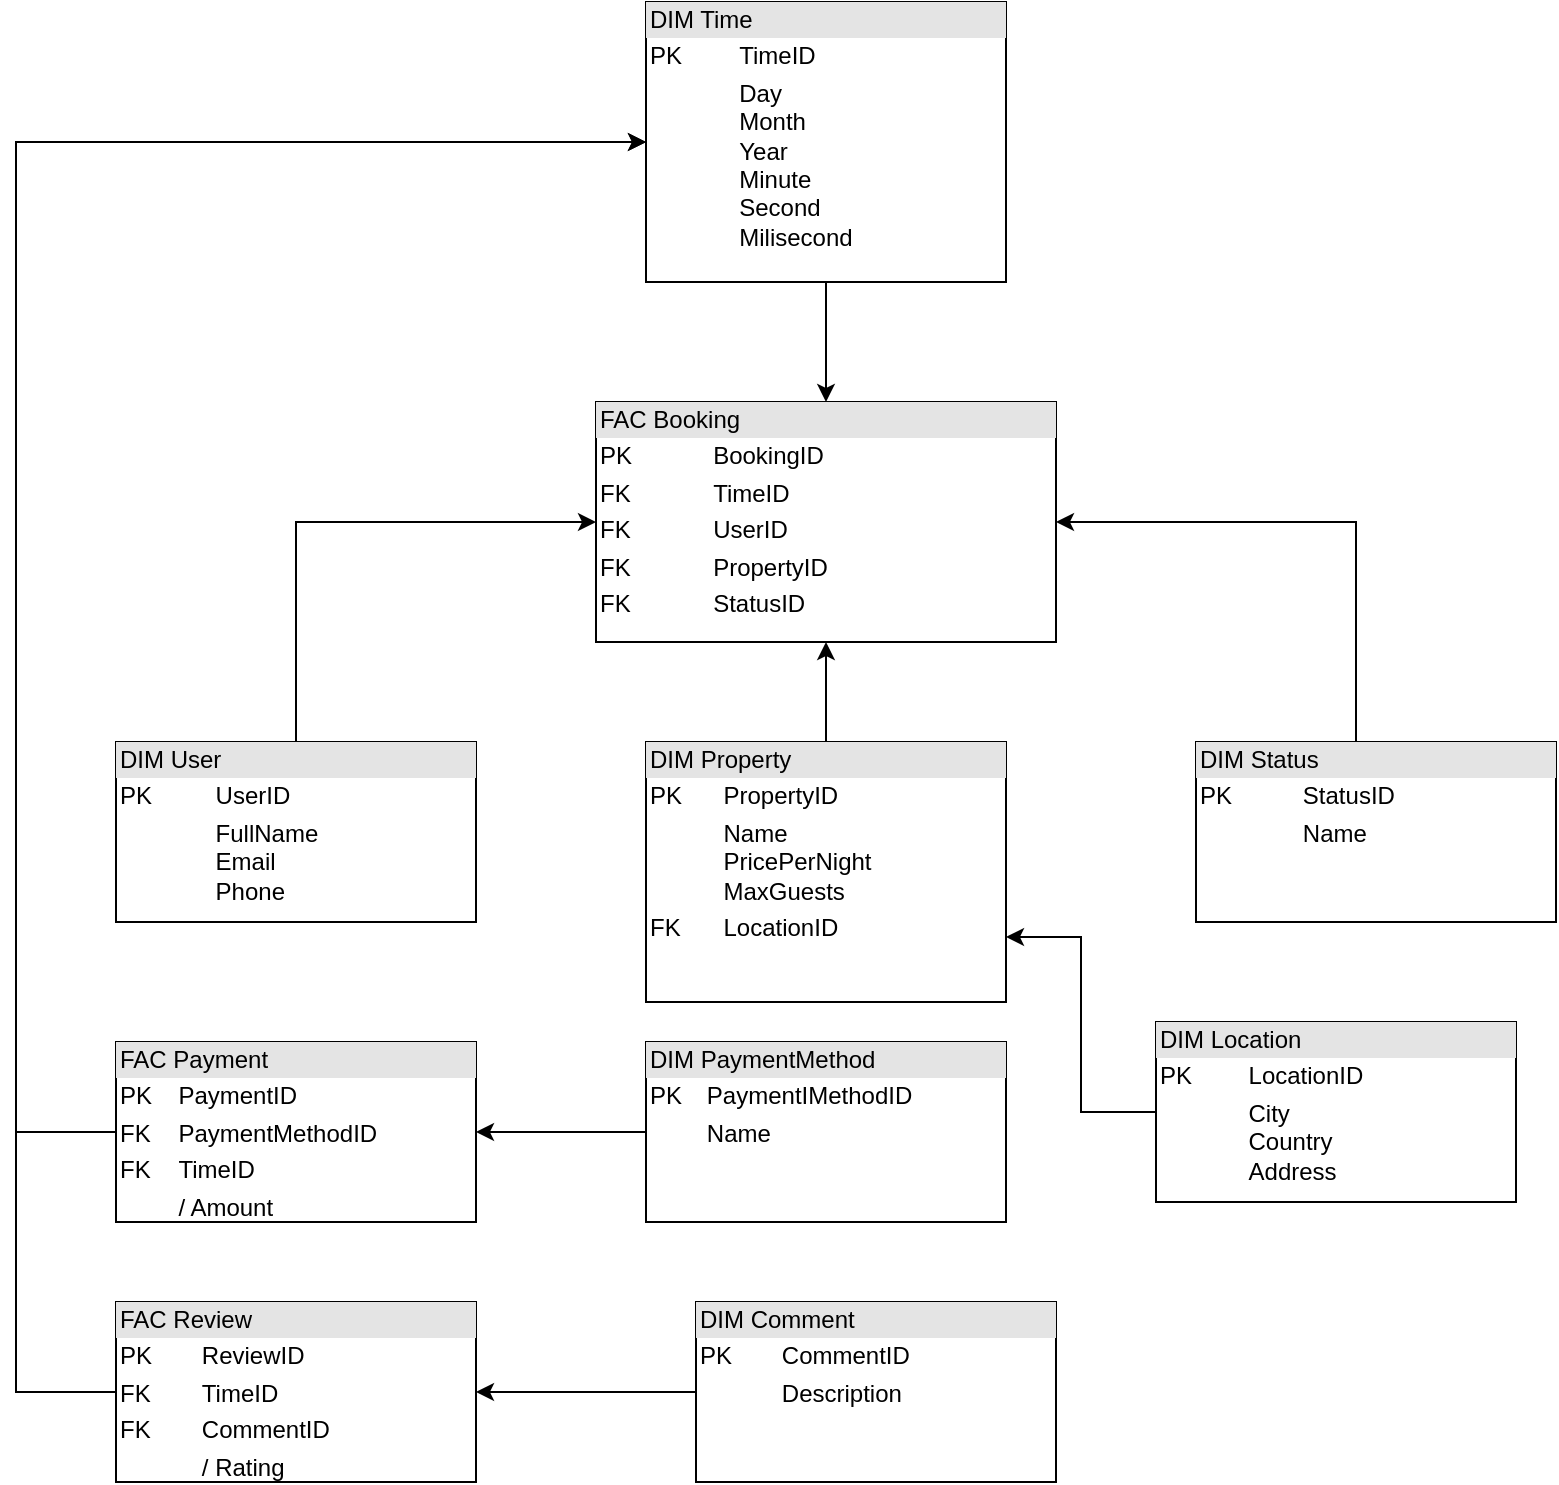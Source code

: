 <mxfile version="28.2.7">
  <diagram name="Page-1" id="5d8MDJqLQfdHxgMjipBL">
    <mxGraphModel dx="1426" dy="1911" grid="1" gridSize="10" guides="1" tooltips="1" connect="1" arrows="1" fold="1" page="1" pageScale="1" pageWidth="850" pageHeight="1100" math="0" shadow="0">
      <root>
        <mxCell id="0" />
        <mxCell id="1" parent="0" />
        <mxCell id="C-zPTwnrqG5QWfcr8ADA-1" value="&lt;div style=&quot;box-sizing: border-box; width: 100%; background: rgb(228, 228, 228); padding: 2px;&quot;&gt;FAC Booking&lt;/div&gt;&lt;table style=&quot;width:100%;font-size:1em;&quot; cellpadding=&quot;2&quot; cellspacing=&quot;0&quot;&gt;&lt;tbody&gt;&lt;tr&gt;&lt;td&gt;PK&lt;/td&gt;&lt;td&gt;BookingID&lt;/td&gt;&lt;/tr&gt;&lt;tr&gt;&lt;td&gt;FK&lt;/td&gt;&lt;td&gt;TimeID&lt;/td&gt;&lt;/tr&gt;&lt;tr&gt;&lt;td&gt;FK&lt;/td&gt;&lt;td&gt;UserID&lt;/td&gt;&lt;/tr&gt;&lt;tr&gt;&lt;td&gt;FK&lt;/td&gt;&lt;td&gt;PropertyID&lt;/td&gt;&lt;/tr&gt;&lt;tr&gt;&lt;td&gt;FK&lt;/td&gt;&lt;td&gt;StatusID&lt;/td&gt;&lt;/tr&gt;&lt;/tbody&gt;&lt;/table&gt;" style="verticalAlign=top;align=left;overflow=fill;html=1;whiteSpace=wrap;" vertex="1" parent="1">
          <mxGeometry x="340" y="170" width="230" height="120" as="geometry" />
        </mxCell>
        <mxCell id="C-zPTwnrqG5QWfcr8ADA-24" style="edgeStyle=orthogonalEdgeStyle;rounded=0;orthogonalLoop=1;jettySize=auto;html=1;" edge="1" parent="1" source="C-zPTwnrqG5QWfcr8ADA-2" target="C-zPTwnrqG5QWfcr8ADA-15">
          <mxGeometry relative="1" as="geometry">
            <Array as="points">
              <mxPoint x="50" y="535" />
              <mxPoint x="50" y="40" />
            </Array>
          </mxGeometry>
        </mxCell>
        <mxCell id="C-zPTwnrqG5QWfcr8ADA-2" value="&lt;div style=&quot;box-sizing: border-box; width: 100%; background: rgb(228, 228, 228); padding: 2px;&quot;&gt;FAC Payment&lt;/div&gt;&lt;table style=&quot;width:100%;font-size:1em;&quot; cellpadding=&quot;2&quot; cellspacing=&quot;0&quot;&gt;&lt;tbody&gt;&lt;tr&gt;&lt;td&gt;PK&lt;/td&gt;&lt;td&gt;PaymentID&lt;/td&gt;&lt;/tr&gt;&lt;tr&gt;&lt;td&gt;FK&lt;/td&gt;&lt;td&gt;PaymentMethodID&lt;/td&gt;&lt;/tr&gt;&lt;tr&gt;&lt;td&gt;FK&lt;/td&gt;&lt;td&gt;TimeID&lt;/td&gt;&lt;/tr&gt;&lt;tr&gt;&lt;td&gt;&lt;br&gt;&lt;/td&gt;&lt;td&gt;/ Amount&lt;/td&gt;&lt;/tr&gt;&lt;tr&gt;&lt;td&gt;&lt;/td&gt;&lt;td&gt;&lt;br&gt;&lt;/td&gt;&lt;/tr&gt;&lt;/tbody&gt;&lt;/table&gt;" style="verticalAlign=top;align=left;overflow=fill;html=1;whiteSpace=wrap;" vertex="1" parent="1">
          <mxGeometry x="100" y="490" width="180" height="90" as="geometry" />
        </mxCell>
        <mxCell id="C-zPTwnrqG5QWfcr8ADA-23" style="edgeStyle=orthogonalEdgeStyle;rounded=0;orthogonalLoop=1;jettySize=auto;html=1;" edge="1" parent="1" source="C-zPTwnrqG5QWfcr8ADA-3" target="C-zPTwnrqG5QWfcr8ADA-15">
          <mxGeometry relative="1" as="geometry">
            <Array as="points">
              <mxPoint x="50" y="665" />
              <mxPoint x="50" y="40" />
            </Array>
          </mxGeometry>
        </mxCell>
        <mxCell id="C-zPTwnrqG5QWfcr8ADA-3" value="&lt;div style=&quot;box-sizing: border-box; width: 100%; background: rgb(228, 228, 228); padding: 2px;&quot;&gt;FAC Review&lt;/div&gt;&lt;table style=&quot;width:100%;font-size:1em;&quot; cellpadding=&quot;2&quot; cellspacing=&quot;0&quot;&gt;&lt;tbody&gt;&lt;tr&gt;&lt;td&gt;PK&lt;/td&gt;&lt;td&gt;ReviewID&lt;/td&gt;&lt;/tr&gt;&lt;tr&gt;&lt;td&gt;FK&lt;/td&gt;&lt;td&gt;TimeID&lt;/td&gt;&lt;/tr&gt;&lt;tr&gt;&lt;td&gt;FK&lt;/td&gt;&lt;td&gt;CommentID&lt;/td&gt;&lt;/tr&gt;&lt;tr&gt;&lt;td&gt;&lt;br&gt;&lt;/td&gt;&lt;td&gt;/ Rating&lt;/td&gt;&lt;/tr&gt;&lt;/tbody&gt;&lt;/table&gt;" style="verticalAlign=top;align=left;overflow=fill;html=1;whiteSpace=wrap;" vertex="1" parent="1">
          <mxGeometry x="100" y="620" width="180" height="90" as="geometry" />
        </mxCell>
        <mxCell id="C-zPTwnrqG5QWfcr8ADA-25" style="edgeStyle=orthogonalEdgeStyle;rounded=0;orthogonalLoop=1;jettySize=auto;html=1;entryX=1;entryY=0.5;entryDx=0;entryDy=0;" edge="1" parent="1" source="C-zPTwnrqG5QWfcr8ADA-5" target="C-zPTwnrqG5QWfcr8ADA-2">
          <mxGeometry relative="1" as="geometry" />
        </mxCell>
        <mxCell id="C-zPTwnrqG5QWfcr8ADA-5" value="&lt;div style=&quot;box-sizing: border-box; width: 100%; background: rgb(228, 228, 228); padding: 2px;&quot;&gt;DIM PaymentMethod&lt;/div&gt;&lt;table style=&quot;width:100%;font-size:1em;&quot; cellpadding=&quot;2&quot; cellspacing=&quot;0&quot;&gt;&lt;tbody&gt;&lt;tr&gt;&lt;td&gt;PK&lt;/td&gt;&lt;td&gt;PaymentIMethodID&lt;/td&gt;&lt;/tr&gt;&lt;tr&gt;&lt;td&gt;&lt;br&gt;&lt;/td&gt;&lt;td&gt;Name&lt;/td&gt;&lt;/tr&gt;&lt;tr&gt;&lt;td&gt;&lt;/td&gt;&lt;td&gt;&lt;br&gt;&lt;/td&gt;&lt;/tr&gt;&lt;/tbody&gt;&lt;/table&gt;" style="verticalAlign=top;align=left;overflow=fill;html=1;whiteSpace=wrap;" vertex="1" parent="1">
          <mxGeometry x="365" y="490" width="180" height="90" as="geometry" />
        </mxCell>
        <mxCell id="C-zPTwnrqG5QWfcr8ADA-20" style="edgeStyle=orthogonalEdgeStyle;rounded=0;orthogonalLoop=1;jettySize=auto;html=1;entryX=1;entryY=0.5;entryDx=0;entryDy=0;" edge="1" parent="1" source="C-zPTwnrqG5QWfcr8ADA-11" target="C-zPTwnrqG5QWfcr8ADA-1">
          <mxGeometry relative="1" as="geometry">
            <Array as="points">
              <mxPoint x="720" y="230" />
            </Array>
          </mxGeometry>
        </mxCell>
        <mxCell id="C-zPTwnrqG5QWfcr8ADA-11" value="&lt;div style=&quot;box-sizing: border-box; width: 100%; background: rgb(228, 228, 228); padding: 2px;&quot;&gt;DIM Status&lt;/div&gt;&lt;table style=&quot;width:100%;font-size:1em;&quot; cellpadding=&quot;2&quot; cellspacing=&quot;0&quot;&gt;&lt;tbody&gt;&lt;tr&gt;&lt;td&gt;PK&lt;/td&gt;&lt;td&gt;StatusID&lt;/td&gt;&lt;/tr&gt;&lt;tr&gt;&lt;td&gt;&lt;br&gt;&lt;/td&gt;&lt;td&gt;Name&lt;/td&gt;&lt;/tr&gt;&lt;tr&gt;&lt;td&gt;&lt;/td&gt;&lt;td&gt;&lt;br&gt;&lt;/td&gt;&lt;/tr&gt;&lt;/tbody&gt;&lt;/table&gt;" style="verticalAlign=top;align=left;overflow=fill;html=1;whiteSpace=wrap;" vertex="1" parent="1">
          <mxGeometry x="640" y="340" width="180" height="90" as="geometry" />
        </mxCell>
        <mxCell id="C-zPTwnrqG5QWfcr8ADA-19" style="edgeStyle=orthogonalEdgeStyle;rounded=0;orthogonalLoop=1;jettySize=auto;html=1;exitX=0.5;exitY=0;exitDx=0;exitDy=0;entryX=0.5;entryY=1;entryDx=0;entryDy=0;" edge="1" parent="1" source="C-zPTwnrqG5QWfcr8ADA-12" target="C-zPTwnrqG5QWfcr8ADA-1">
          <mxGeometry relative="1" as="geometry" />
        </mxCell>
        <mxCell id="C-zPTwnrqG5QWfcr8ADA-12" value="&lt;div style=&quot;box-sizing: border-box; width: 100%; background: rgb(228, 228, 228); padding: 2px;&quot;&gt;DIM Property&lt;/div&gt;&lt;table style=&quot;width:100%;font-size:1em;&quot; cellpadding=&quot;2&quot; cellspacing=&quot;0&quot;&gt;&lt;tbody&gt;&lt;tr&gt;&lt;td&gt;PK&lt;/td&gt;&lt;td&gt;PropertyID&lt;/td&gt;&lt;/tr&gt;&lt;tr&gt;&lt;td&gt;&lt;br&gt;&lt;/td&gt;&lt;td&gt;Name&lt;br&gt;PricePerNight&lt;br&gt;MaxGuests&lt;br&gt;&lt;/td&gt;&lt;/tr&gt;&lt;tr&gt;&lt;td&gt;FK&lt;/td&gt;&lt;td&gt;LocationID&lt;/td&gt;&lt;/tr&gt;&lt;tr&gt;&lt;td&gt;&lt;br&gt;&lt;/td&gt;&lt;td&gt;&lt;br&gt;&lt;/td&gt;&lt;/tr&gt;&lt;tr&gt;&lt;td&gt;&lt;br&gt;&lt;/td&gt;&lt;td&gt;&lt;br&gt;&lt;/td&gt;&lt;/tr&gt;&lt;tr&gt;&lt;td&gt;&lt;br&gt;&lt;/td&gt;&lt;td&gt;&lt;br&gt;&lt;/td&gt;&lt;/tr&gt;&lt;tr&gt;&lt;td&gt;&lt;/td&gt;&lt;td&gt;&lt;br&gt;&lt;/td&gt;&lt;/tr&gt;&lt;/tbody&gt;&lt;/table&gt;" style="verticalAlign=top;align=left;overflow=fill;html=1;whiteSpace=wrap;" vertex="1" parent="1">
          <mxGeometry x="365" y="340" width="180" height="130" as="geometry" />
        </mxCell>
        <mxCell id="C-zPTwnrqG5QWfcr8ADA-22" style="edgeStyle=orthogonalEdgeStyle;rounded=0;orthogonalLoop=1;jettySize=auto;html=1;entryX=0.5;entryY=0;entryDx=0;entryDy=0;" edge="1" parent="1" source="C-zPTwnrqG5QWfcr8ADA-15" target="C-zPTwnrqG5QWfcr8ADA-1">
          <mxGeometry relative="1" as="geometry" />
        </mxCell>
        <mxCell id="C-zPTwnrqG5QWfcr8ADA-15" value="&lt;div style=&quot;box-sizing: border-box; width: 100%; background: rgb(228, 228, 228); padding: 2px;&quot;&gt;DIM Time&lt;/div&gt;&lt;table style=&quot;width:100%;font-size:1em;&quot; cellpadding=&quot;2&quot; cellspacing=&quot;0&quot;&gt;&lt;tbody&gt;&lt;tr&gt;&lt;td&gt;PK&lt;/td&gt;&lt;td&gt;TimeID&lt;/td&gt;&lt;/tr&gt;&lt;tr&gt;&lt;td&gt;&lt;br&gt;&lt;/td&gt;&lt;td&gt;Day&lt;br&gt;Month&lt;br&gt;Year&lt;br&gt;Minute&lt;br&gt;Second&lt;br&gt;Milisecond&lt;/td&gt;&lt;/tr&gt;&lt;tr&gt;&lt;td&gt;&lt;/td&gt;&lt;td&gt;&lt;br&gt;&lt;/td&gt;&lt;/tr&gt;&lt;/tbody&gt;&lt;/table&gt;" style="verticalAlign=top;align=left;overflow=fill;html=1;whiteSpace=wrap;" vertex="1" parent="1">
          <mxGeometry x="365" y="-30" width="180" height="140" as="geometry" />
        </mxCell>
        <mxCell id="C-zPTwnrqG5QWfcr8ADA-17" style="edgeStyle=orthogonalEdgeStyle;rounded=0;orthogonalLoop=1;jettySize=auto;html=1;entryX=0;entryY=0.5;entryDx=0;entryDy=0;" edge="1" parent="1" source="C-zPTwnrqG5QWfcr8ADA-16" target="C-zPTwnrqG5QWfcr8ADA-1">
          <mxGeometry relative="1" as="geometry">
            <Array as="points">
              <mxPoint x="190" y="230" />
            </Array>
          </mxGeometry>
        </mxCell>
        <mxCell id="C-zPTwnrqG5QWfcr8ADA-16" value="&lt;div style=&quot;box-sizing: border-box; width: 100%; background: rgb(228, 228, 228); padding: 2px;&quot;&gt;DIM User&lt;/div&gt;&lt;table style=&quot;width:100%;font-size:1em;&quot; cellpadding=&quot;2&quot; cellspacing=&quot;0&quot;&gt;&lt;tbody&gt;&lt;tr&gt;&lt;td&gt;PK&lt;/td&gt;&lt;td&gt;UserID&lt;/td&gt;&lt;/tr&gt;&lt;tr&gt;&lt;td&gt;&lt;br&gt;&lt;/td&gt;&lt;td&gt;FullName&lt;br&gt;Email&lt;br&gt;Phone&lt;/td&gt;&lt;/tr&gt;&lt;tr&gt;&lt;td&gt;&lt;/td&gt;&lt;td&gt;&lt;br&gt;&lt;/td&gt;&lt;/tr&gt;&lt;/tbody&gt;&lt;/table&gt;" style="verticalAlign=top;align=left;overflow=fill;html=1;whiteSpace=wrap;" vertex="1" parent="1">
          <mxGeometry x="100" y="340" width="180" height="90" as="geometry" />
        </mxCell>
        <mxCell id="C-zPTwnrqG5QWfcr8ADA-27" style="edgeStyle=orthogonalEdgeStyle;rounded=0;orthogonalLoop=1;jettySize=auto;html=1;" edge="1" parent="1" source="C-zPTwnrqG5QWfcr8ADA-26" target="C-zPTwnrqG5QWfcr8ADA-3">
          <mxGeometry relative="1" as="geometry" />
        </mxCell>
        <mxCell id="C-zPTwnrqG5QWfcr8ADA-26" value="&lt;div style=&quot;box-sizing: border-box; width: 100%; background: rgb(228, 228, 228); padding: 2px;&quot;&gt;DIM Comment&lt;/div&gt;&lt;table style=&quot;width:100%;font-size:1em;&quot; cellpadding=&quot;2&quot; cellspacing=&quot;0&quot;&gt;&lt;tbody&gt;&lt;tr&gt;&lt;td&gt;PK&lt;/td&gt;&lt;td&gt;CommentID&lt;/td&gt;&lt;/tr&gt;&lt;tr&gt;&lt;td&gt;&lt;br&gt;&lt;/td&gt;&lt;td&gt;Description&lt;/td&gt;&lt;/tr&gt;&lt;tr&gt;&lt;td&gt;&lt;/td&gt;&lt;td&gt;&lt;br&gt;&lt;/td&gt;&lt;/tr&gt;&lt;/tbody&gt;&lt;/table&gt;" style="verticalAlign=top;align=left;overflow=fill;html=1;whiteSpace=wrap;" vertex="1" parent="1">
          <mxGeometry x="390" y="620" width="180" height="90" as="geometry" />
        </mxCell>
        <mxCell id="C-zPTwnrqG5QWfcr8ADA-29" style="edgeStyle=orthogonalEdgeStyle;rounded=0;orthogonalLoop=1;jettySize=auto;html=1;entryX=1;entryY=0.75;entryDx=0;entryDy=0;" edge="1" parent="1" source="C-zPTwnrqG5QWfcr8ADA-28" target="C-zPTwnrqG5QWfcr8ADA-12">
          <mxGeometry relative="1" as="geometry" />
        </mxCell>
        <mxCell id="C-zPTwnrqG5QWfcr8ADA-28" value="&lt;div style=&quot;box-sizing: border-box; width: 100%; background: rgb(228, 228, 228); padding: 2px;&quot;&gt;DIM Location&lt;/div&gt;&lt;table style=&quot;width:100%;font-size:1em;&quot; cellpadding=&quot;2&quot; cellspacing=&quot;0&quot;&gt;&lt;tbody&gt;&lt;tr&gt;&lt;td&gt;PK&lt;/td&gt;&lt;td&gt;LocationID&lt;/td&gt;&lt;/tr&gt;&lt;tr&gt;&lt;td&gt;&lt;br&gt;&lt;/td&gt;&lt;td&gt;City&lt;br&gt;Country&lt;br&gt;Address&lt;/td&gt;&lt;/tr&gt;&lt;tr&gt;&lt;td&gt;&lt;/td&gt;&lt;td&gt;&lt;br&gt;&lt;/td&gt;&lt;/tr&gt;&lt;/tbody&gt;&lt;/table&gt;" style="verticalAlign=top;align=left;overflow=fill;html=1;whiteSpace=wrap;" vertex="1" parent="1">
          <mxGeometry x="620" y="480" width="180" height="90" as="geometry" />
        </mxCell>
      </root>
    </mxGraphModel>
  </diagram>
</mxfile>
